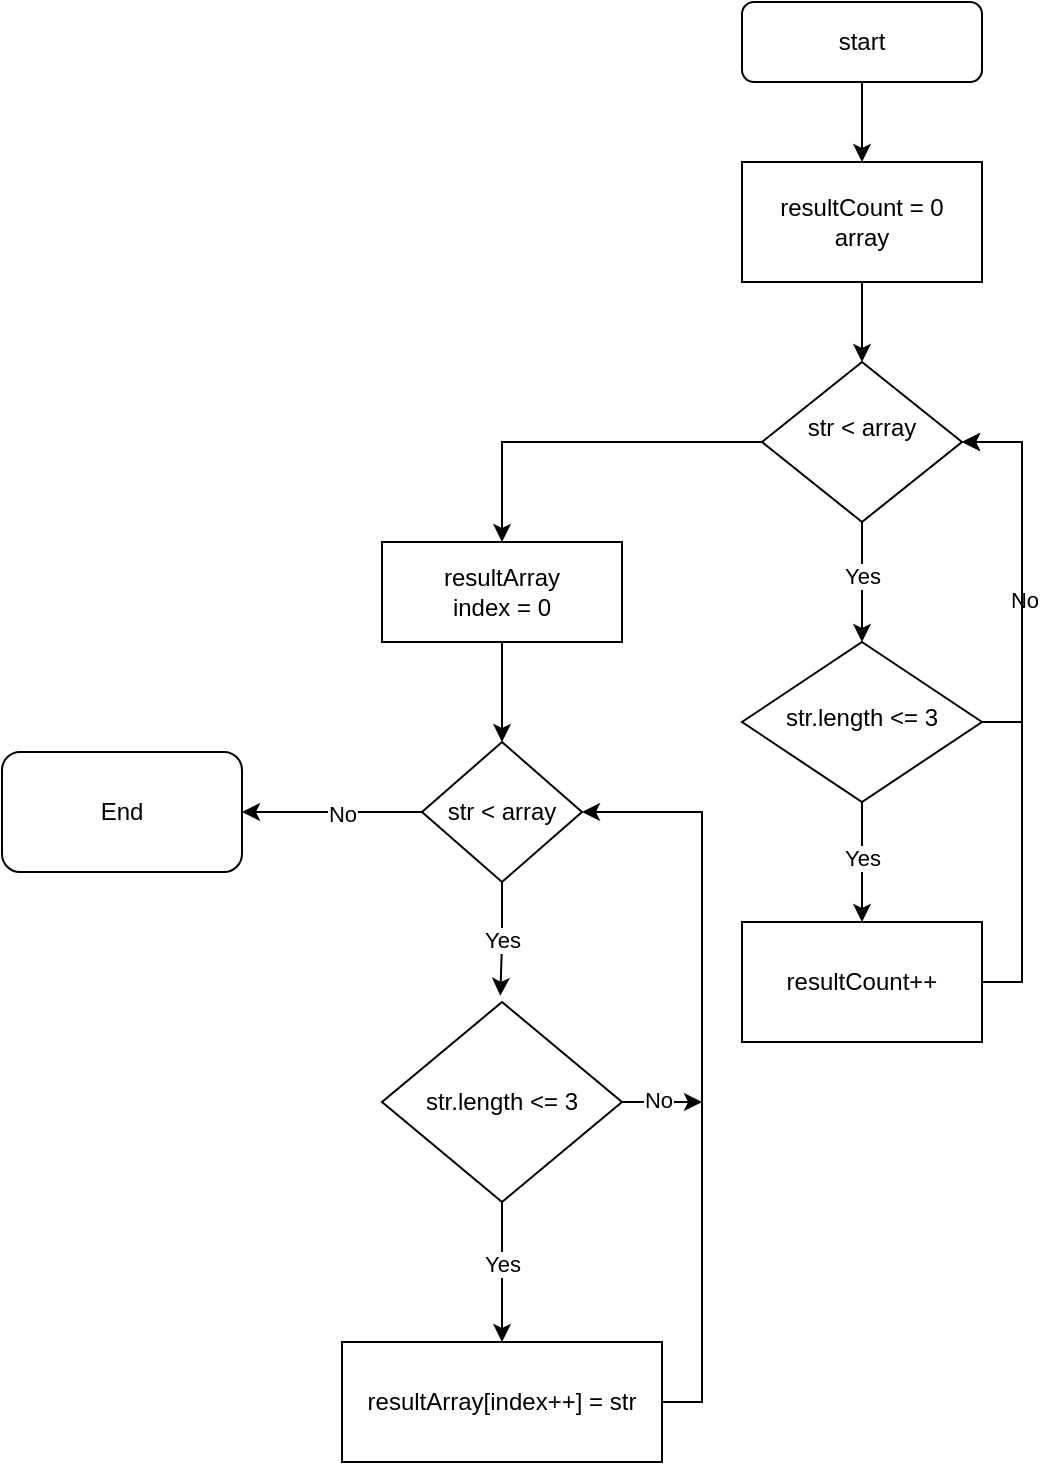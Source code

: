 <mxfile version="23.1.6" type="device">
  <diagram id="C5RBs43oDa-KdzZeNtuy" name="Page-1">
    <mxGraphModel dx="2514" dy="868" grid="1" gridSize="10" guides="1" tooltips="1" connect="1" arrows="1" fold="1" page="1" pageScale="1" pageWidth="827" pageHeight="1169" math="0" shadow="0">
      <root>
        <mxCell id="WIyWlLk6GJQsqaUBKTNV-0" />
        <mxCell id="WIyWlLk6GJQsqaUBKTNV-1" parent="WIyWlLk6GJQsqaUBKTNV-0" />
        <mxCell id="EuXf2PNEbCPdC8LMkkmN-3" style="edgeStyle=orthogonalEdgeStyle;rounded=0;orthogonalLoop=1;jettySize=auto;html=1;exitX=0.5;exitY=1;exitDx=0;exitDy=0;entryX=0.5;entryY=0;entryDx=0;entryDy=0;" edge="1" parent="WIyWlLk6GJQsqaUBKTNV-1" source="WIyWlLk6GJQsqaUBKTNV-3" target="EuXf2PNEbCPdC8LMkkmN-0">
          <mxGeometry relative="1" as="geometry" />
        </mxCell>
        <mxCell id="WIyWlLk6GJQsqaUBKTNV-3" value="start" style="rounded=1;whiteSpace=wrap;html=1;fontSize=12;glass=0;strokeWidth=1;shadow=0;" parent="WIyWlLk6GJQsqaUBKTNV-1" vertex="1">
          <mxGeometry x="160" width="120" height="40" as="geometry" />
        </mxCell>
        <mxCell id="EuXf2PNEbCPdC8LMkkmN-5" style="edgeStyle=orthogonalEdgeStyle;rounded=0;orthogonalLoop=1;jettySize=auto;html=1;" edge="1" parent="WIyWlLk6GJQsqaUBKTNV-1" source="WIyWlLk6GJQsqaUBKTNV-6" target="EuXf2PNEbCPdC8LMkkmN-6">
          <mxGeometry relative="1" as="geometry">
            <mxPoint x="220" y="450" as="targetPoint" />
          </mxGeometry>
        </mxCell>
        <mxCell id="EuXf2PNEbCPdC8LMkkmN-7" value="Yes" style="edgeLabel;html=1;align=center;verticalAlign=middle;resizable=0;points=[];" vertex="1" connectable="0" parent="EuXf2PNEbCPdC8LMkkmN-5">
          <mxGeometry x="-0.069" relative="1" as="geometry">
            <mxPoint as="offset" />
          </mxGeometry>
        </mxCell>
        <mxCell id="EuXf2PNEbCPdC8LMkkmN-34" style="edgeStyle=orthogonalEdgeStyle;rounded=0;orthogonalLoop=1;jettySize=auto;html=1;exitX=1;exitY=0.5;exitDx=0;exitDy=0;entryX=1;entryY=0.5;entryDx=0;entryDy=0;" edge="1" parent="WIyWlLk6GJQsqaUBKTNV-1" source="WIyWlLk6GJQsqaUBKTNV-6" target="EuXf2PNEbCPdC8LMkkmN-1">
          <mxGeometry relative="1" as="geometry">
            <mxPoint x="360" y="360.286" as="targetPoint" />
          </mxGeometry>
        </mxCell>
        <mxCell id="EuXf2PNEbCPdC8LMkkmN-35" value="No" style="edgeLabel;html=1;align=center;verticalAlign=middle;resizable=0;points=[];" vertex="1" connectable="0" parent="EuXf2PNEbCPdC8LMkkmN-34">
          <mxGeometry x="-0.144" y="-1" relative="1" as="geometry">
            <mxPoint as="offset" />
          </mxGeometry>
        </mxCell>
        <mxCell id="WIyWlLk6GJQsqaUBKTNV-6" value="str.length &amp;lt;= 3" style="rhombus;whiteSpace=wrap;html=1;shadow=0;fontFamily=Helvetica;fontSize=12;align=center;strokeWidth=1;spacing=6;spacingTop=-4;" parent="WIyWlLk6GJQsqaUBKTNV-1" vertex="1">
          <mxGeometry x="160" y="320" width="120" height="80" as="geometry" />
        </mxCell>
        <mxCell id="EuXf2PNEbCPdC8LMkkmN-2" style="edgeStyle=orthogonalEdgeStyle;rounded=0;orthogonalLoop=1;jettySize=auto;html=1;entryX=0.5;entryY=0;entryDx=0;entryDy=0;" edge="1" parent="WIyWlLk6GJQsqaUBKTNV-1" source="EuXf2PNEbCPdC8LMkkmN-0" target="EuXf2PNEbCPdC8LMkkmN-1">
          <mxGeometry relative="1" as="geometry" />
        </mxCell>
        <mxCell id="EuXf2PNEbCPdC8LMkkmN-0" value="resultCount = 0&lt;br&gt;array" style="rounded=0;whiteSpace=wrap;html=1;" vertex="1" parent="WIyWlLk6GJQsqaUBKTNV-1">
          <mxGeometry x="160" y="80" width="120" height="60" as="geometry" />
        </mxCell>
        <mxCell id="EuXf2PNEbCPdC8LMkkmN-4" style="edgeStyle=orthogonalEdgeStyle;rounded=0;orthogonalLoop=1;jettySize=auto;html=1;entryX=0.5;entryY=0;entryDx=0;entryDy=0;" edge="1" parent="WIyWlLk6GJQsqaUBKTNV-1" source="EuXf2PNEbCPdC8LMkkmN-1" target="WIyWlLk6GJQsqaUBKTNV-6">
          <mxGeometry relative="1" as="geometry" />
        </mxCell>
        <mxCell id="EuXf2PNEbCPdC8LMkkmN-18" value="Yes" style="edgeLabel;html=1;align=center;verticalAlign=middle;resizable=0;points=[];" vertex="1" connectable="0" parent="EuXf2PNEbCPdC8LMkkmN-4">
          <mxGeometry x="-0.097" relative="1" as="geometry">
            <mxPoint as="offset" />
          </mxGeometry>
        </mxCell>
        <mxCell id="EuXf2PNEbCPdC8LMkkmN-29" style="edgeStyle=orthogonalEdgeStyle;rounded=0;orthogonalLoop=1;jettySize=auto;html=1;entryX=0.5;entryY=0;entryDx=0;entryDy=0;" edge="1" parent="WIyWlLk6GJQsqaUBKTNV-1" source="EuXf2PNEbCPdC8LMkkmN-1" target="EuXf2PNEbCPdC8LMkkmN-21">
          <mxGeometry relative="1" as="geometry" />
        </mxCell>
        <mxCell id="EuXf2PNEbCPdC8LMkkmN-1" value="str &amp;lt; array&lt;div&gt;&lt;br/&gt;&lt;/div&gt;" style="rhombus;whiteSpace=wrap;html=1;" vertex="1" parent="WIyWlLk6GJQsqaUBKTNV-1">
          <mxGeometry x="170" y="180" width="100" height="80" as="geometry" />
        </mxCell>
        <mxCell id="EuXf2PNEbCPdC8LMkkmN-38" style="edgeStyle=orthogonalEdgeStyle;rounded=0;orthogonalLoop=1;jettySize=auto;html=1;exitX=1;exitY=0.5;exitDx=0;exitDy=0;entryX=1;entryY=0.5;entryDx=0;entryDy=0;" edge="1" parent="WIyWlLk6GJQsqaUBKTNV-1" source="EuXf2PNEbCPdC8LMkkmN-6" target="EuXf2PNEbCPdC8LMkkmN-1">
          <mxGeometry relative="1" as="geometry" />
        </mxCell>
        <mxCell id="EuXf2PNEbCPdC8LMkkmN-6" value="resultCount++" style="rounded=0;whiteSpace=wrap;html=1;" vertex="1" parent="WIyWlLk6GJQsqaUBKTNV-1">
          <mxGeometry x="160" y="460" width="120" height="60" as="geometry" />
        </mxCell>
        <mxCell id="EuXf2PNEbCPdC8LMkkmN-30" style="edgeStyle=orthogonalEdgeStyle;rounded=0;orthogonalLoop=1;jettySize=auto;html=1;entryX=0.5;entryY=0;entryDx=0;entryDy=0;" edge="1" parent="WIyWlLk6GJQsqaUBKTNV-1" source="EuXf2PNEbCPdC8LMkkmN-21" target="EuXf2PNEbCPdC8LMkkmN-27">
          <mxGeometry relative="1" as="geometry" />
        </mxCell>
        <mxCell id="EuXf2PNEbCPdC8LMkkmN-21" value="resultArray&lt;br&gt;index = 0" style="rounded=0;whiteSpace=wrap;html=1;" vertex="1" parent="WIyWlLk6GJQsqaUBKTNV-1">
          <mxGeometry x="-20" y="270" width="120" height="50" as="geometry" />
        </mxCell>
        <mxCell id="EuXf2PNEbCPdC8LMkkmN-24" style="edgeStyle=orthogonalEdgeStyle;rounded=0;orthogonalLoop=1;jettySize=auto;html=1;" edge="1" parent="WIyWlLk6GJQsqaUBKTNV-1" source="EuXf2PNEbCPdC8LMkkmN-23">
          <mxGeometry relative="1" as="geometry">
            <mxPoint x="40" y="670" as="targetPoint" />
          </mxGeometry>
        </mxCell>
        <mxCell id="EuXf2PNEbCPdC8LMkkmN-25" value="Yes" style="edgeLabel;html=1;align=center;verticalAlign=middle;resizable=0;points=[];" vertex="1" connectable="0" parent="EuXf2PNEbCPdC8LMkkmN-24">
          <mxGeometry x="-0.028" relative="1" as="geometry">
            <mxPoint y="-4" as="offset" />
          </mxGeometry>
        </mxCell>
        <mxCell id="EuXf2PNEbCPdC8LMkkmN-40" style="edgeStyle=orthogonalEdgeStyle;rounded=0;orthogonalLoop=1;jettySize=auto;html=1;exitX=1;exitY=0.5;exitDx=0;exitDy=0;" edge="1" parent="WIyWlLk6GJQsqaUBKTNV-1" source="EuXf2PNEbCPdC8LMkkmN-23">
          <mxGeometry relative="1" as="geometry">
            <mxPoint x="140" y="550" as="targetPoint" />
          </mxGeometry>
        </mxCell>
        <mxCell id="EuXf2PNEbCPdC8LMkkmN-41" value="No" style="edgeLabel;html=1;align=center;verticalAlign=middle;resizable=0;points=[];" vertex="1" connectable="0" parent="EuXf2PNEbCPdC8LMkkmN-40">
          <mxGeometry x="-0.112" y="1" relative="1" as="geometry">
            <mxPoint as="offset" />
          </mxGeometry>
        </mxCell>
        <mxCell id="EuXf2PNEbCPdC8LMkkmN-23" value="str.length &amp;lt;= 3" style="rhombus;whiteSpace=wrap;html=1;" vertex="1" parent="WIyWlLk6GJQsqaUBKTNV-1">
          <mxGeometry x="-20" y="500" width="120" height="100" as="geometry" />
        </mxCell>
        <mxCell id="EuXf2PNEbCPdC8LMkkmN-31" value="Yes" style="edgeStyle=orthogonalEdgeStyle;rounded=0;orthogonalLoop=1;jettySize=auto;html=1;entryX=0.493;entryY=-0.031;entryDx=0;entryDy=0;entryPerimeter=0;" edge="1" parent="WIyWlLk6GJQsqaUBKTNV-1" source="EuXf2PNEbCPdC8LMkkmN-27" target="EuXf2PNEbCPdC8LMkkmN-23">
          <mxGeometry relative="1" as="geometry">
            <mxPoint x="40" y="480" as="targetPoint" />
          </mxGeometry>
        </mxCell>
        <mxCell id="EuXf2PNEbCPdC8LMkkmN-42" style="edgeStyle=orthogonalEdgeStyle;rounded=0;orthogonalLoop=1;jettySize=auto;html=1;exitX=0;exitY=0.5;exitDx=0;exitDy=0;" edge="1" parent="WIyWlLk6GJQsqaUBKTNV-1" source="EuXf2PNEbCPdC8LMkkmN-27">
          <mxGeometry relative="1" as="geometry">
            <mxPoint x="-90" y="405" as="targetPoint" />
          </mxGeometry>
        </mxCell>
        <mxCell id="EuXf2PNEbCPdC8LMkkmN-43" value="No" style="edgeLabel;html=1;align=center;verticalAlign=middle;resizable=0;points=[];" vertex="1" connectable="0" parent="EuXf2PNEbCPdC8LMkkmN-42">
          <mxGeometry x="0.192" y="-2" relative="1" as="geometry">
            <mxPoint x="13" y="2" as="offset" />
          </mxGeometry>
        </mxCell>
        <mxCell id="EuXf2PNEbCPdC8LMkkmN-27" value="str &amp;lt; array" style="rhombus;whiteSpace=wrap;html=1;" vertex="1" parent="WIyWlLk6GJQsqaUBKTNV-1">
          <mxGeometry y="370" width="80" height="70" as="geometry" />
        </mxCell>
        <mxCell id="EuXf2PNEbCPdC8LMkkmN-39" style="edgeStyle=orthogonalEdgeStyle;rounded=0;orthogonalLoop=1;jettySize=auto;html=1;exitX=1;exitY=0.5;exitDx=0;exitDy=0;entryX=1;entryY=0.5;entryDx=0;entryDy=0;" edge="1" parent="WIyWlLk6GJQsqaUBKTNV-1" source="EuXf2PNEbCPdC8LMkkmN-32" target="EuXf2PNEbCPdC8LMkkmN-27">
          <mxGeometry relative="1" as="geometry" />
        </mxCell>
        <mxCell id="EuXf2PNEbCPdC8LMkkmN-32" value="resultArray[index++] = str" style="rounded=0;whiteSpace=wrap;html=1;" vertex="1" parent="WIyWlLk6GJQsqaUBKTNV-1">
          <mxGeometry x="-40" y="670" width="160" height="60" as="geometry" />
        </mxCell>
        <mxCell id="EuXf2PNEbCPdC8LMkkmN-44" value="End" style="rounded=1;whiteSpace=wrap;html=1;" vertex="1" parent="WIyWlLk6GJQsqaUBKTNV-1">
          <mxGeometry x="-210" y="375" width="120" height="60" as="geometry" />
        </mxCell>
      </root>
    </mxGraphModel>
  </diagram>
</mxfile>
